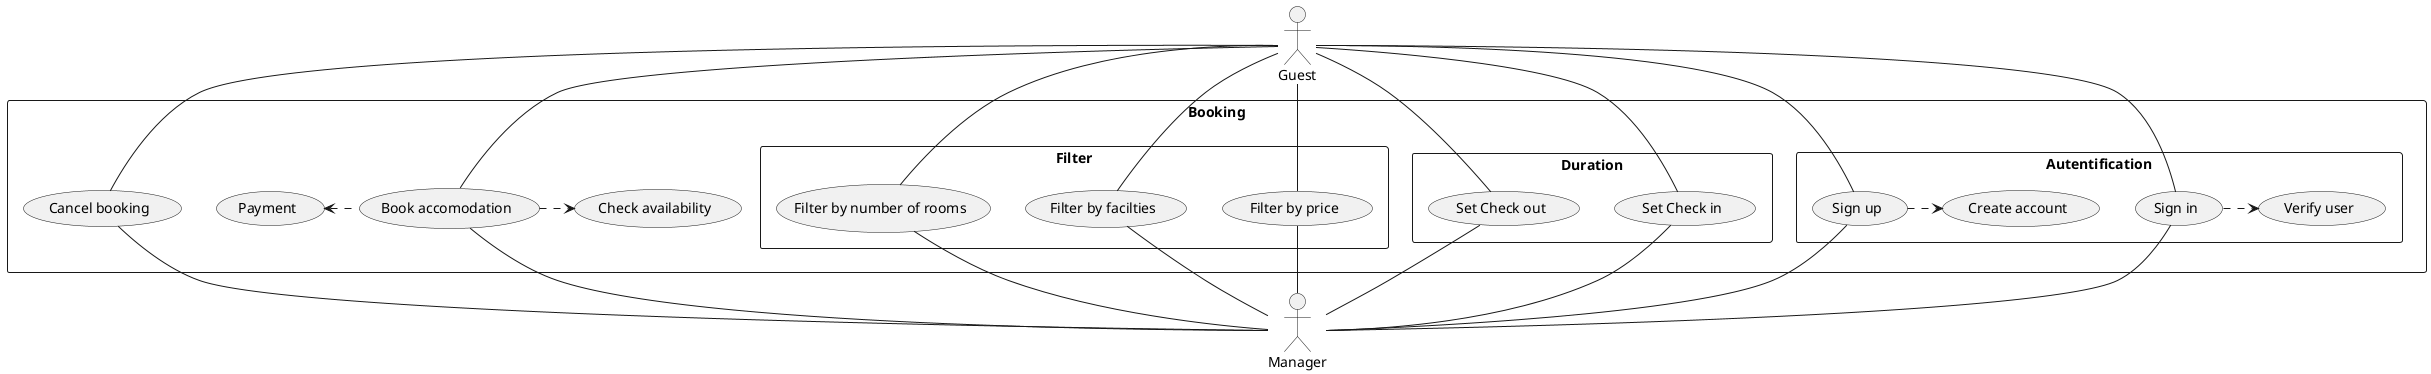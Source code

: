 @startuml Booking App
skinparam packageStyle rectangle
actor Guest
actor Manager
rectangle Booking {
    rectangle Autentification {
        Guest -- (Sign in)
        (Sign in)--Manager
        (Sign in).>(Verify user)
        Guest -- (Sign up)
        (Sign up)--Manager
        (Sign up).>(Create account)
    }
    rectangle Duration {
        Guest--(Set Check in)
        (Set Check in)--Manager
        Guest--(Set Check out)
        (Set Check out)--Manager
    }
    rectangle Filter {
        Guest--(Filter by price)
        (Filter by price)--Manager
        Guest--(Filter by facilties)
        (Filter by facilties)--Manager
        Guest--(Filter by number of rooms)
        (Filter by number of rooms)--Manager
    }
    Guest -- (Book accomodation)
    (Book accomodation) -- Manager
    Guest -- (Cancel booking)
    (Cancel booking) -- Manager
    (Payment) <. (Book accomodation)
    (Book accomodation) .> (Check availability)
}
@enduml